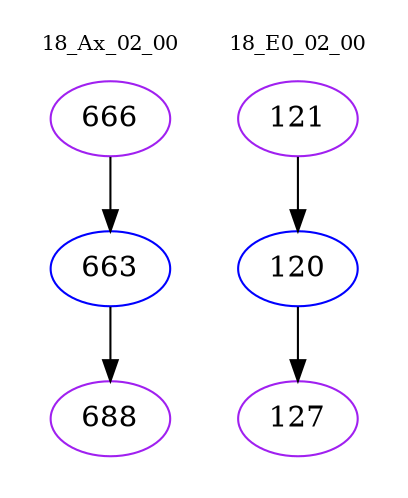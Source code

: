 digraph{
subgraph cluster_0 {
color = white
label = "18_Ax_02_00";
fontsize=10;
T0_666 [label="666", color="purple"]
T0_666 -> T0_663 [color="black"]
T0_663 [label="663", color="blue"]
T0_663 -> T0_688 [color="black"]
T0_688 [label="688", color="purple"]
}
subgraph cluster_1 {
color = white
label = "18_E0_02_00";
fontsize=10;
T1_121 [label="121", color="purple"]
T1_121 -> T1_120 [color="black"]
T1_120 [label="120", color="blue"]
T1_120 -> T1_127 [color="black"]
T1_127 [label="127", color="purple"]
}
}
